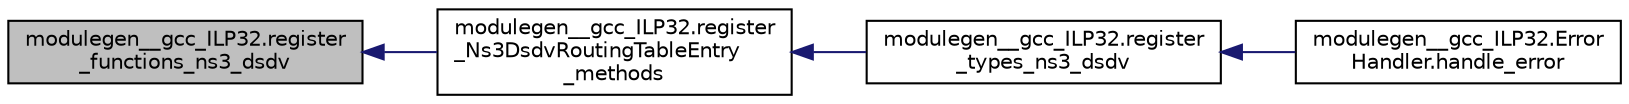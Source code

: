 digraph "modulegen__gcc_ILP32.register_functions_ns3_dsdv"
{
  edge [fontname="Helvetica",fontsize="10",labelfontname="Helvetica",labelfontsize="10"];
  node [fontname="Helvetica",fontsize="10",shape=record];
  rankdir="LR";
  Node1 [label="modulegen__gcc_ILP32.register\l_functions_ns3_dsdv",height=0.2,width=0.4,color="black", fillcolor="grey75", style="filled", fontcolor="black"];
  Node1 -> Node2 [dir="back",color="midnightblue",fontsize="10",style="solid"];
  Node2 [label="modulegen__gcc_ILP32.register\l_Ns3DsdvRoutingTableEntry\l_methods",height=0.2,width=0.4,color="black", fillcolor="white", style="filled",URL="$d5/d79/namespacemodulegen____gcc__ILP32.html#a0ee7ec99cf9d02cb3d0126c77647b776"];
  Node2 -> Node3 [dir="back",color="midnightblue",fontsize="10",style="solid"];
  Node3 [label="modulegen__gcc_ILP32.register\l_types_ns3_dsdv",height=0.2,width=0.4,color="black", fillcolor="white", style="filled",URL="$d5/d79/namespacemodulegen____gcc__ILP32.html#a7204c7181ac74583909d0115843bede0"];
  Node3 -> Node4 [dir="back",color="midnightblue",fontsize="10",style="solid"];
  Node4 [label="modulegen__gcc_ILP32.Error\lHandler.handle_error",height=0.2,width=0.4,color="black", fillcolor="white", style="filled",URL="$d9/d99/classmodulegen____gcc__ILP32_1_1ErrorHandler.html#a943006387a8560b17fc047599f8e3097"];
}

